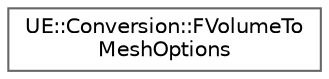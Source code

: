 digraph "Graphical Class Hierarchy"
{
 // INTERACTIVE_SVG=YES
 // LATEX_PDF_SIZE
  bgcolor="transparent";
  edge [fontname=Helvetica,fontsize=10,labelfontname=Helvetica,labelfontsize=10];
  node [fontname=Helvetica,fontsize=10,shape=box,height=0.2,width=0.4];
  rankdir="LR";
  Node0 [id="Node000000",label="UE::Conversion::FVolumeTo\lMeshOptions",height=0.2,width=0.4,color="grey40", fillcolor="white", style="filled",URL="$d1/dec/structUE_1_1Conversion_1_1FVolumeToMeshOptions.html",tooltip=" "];
}

